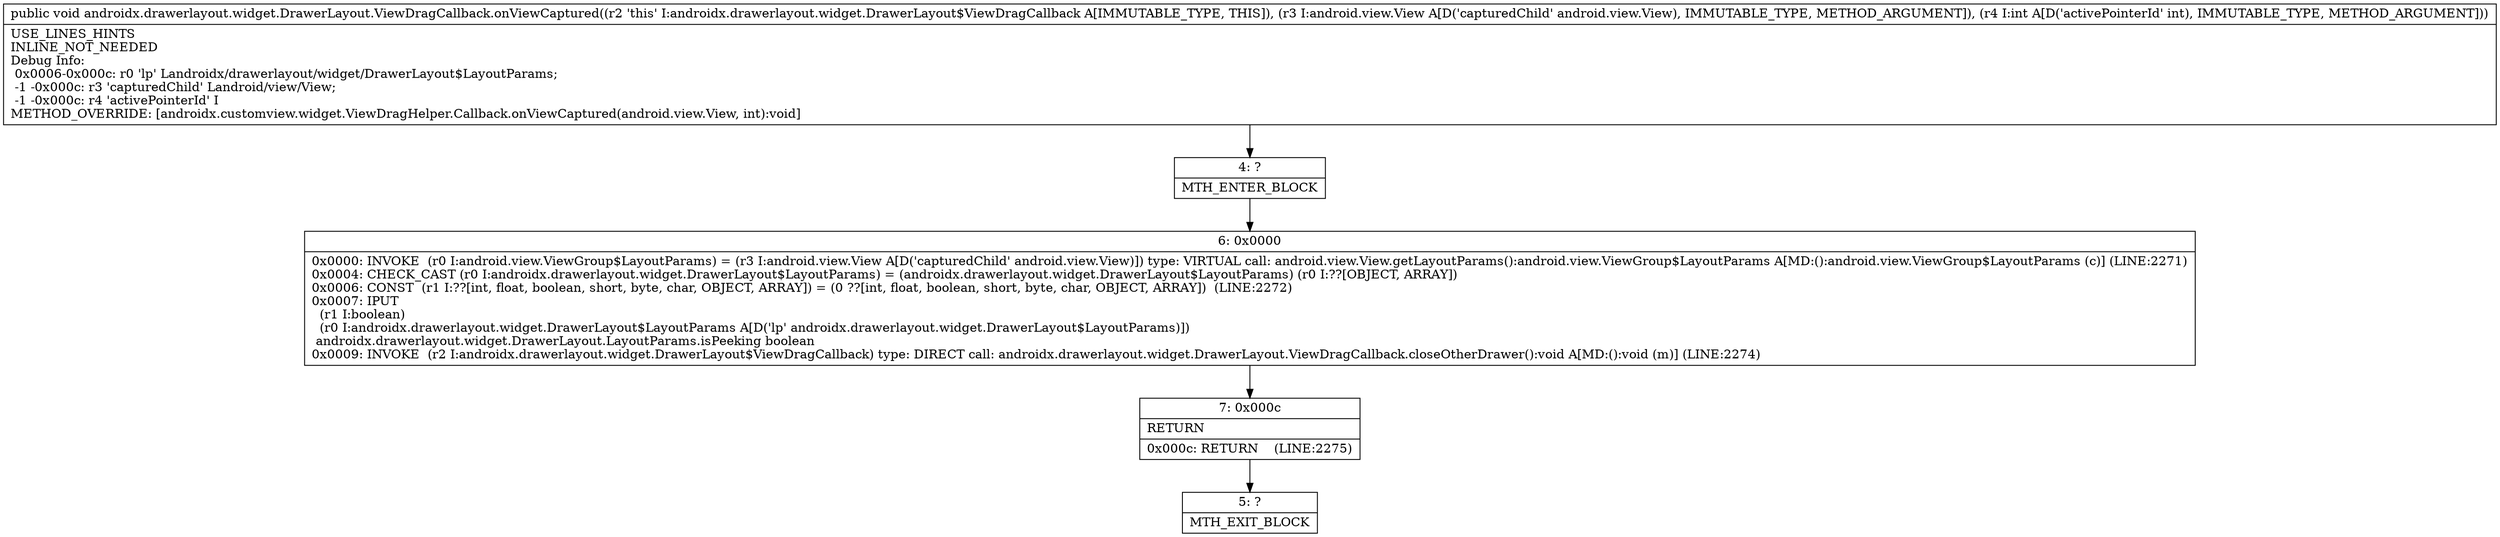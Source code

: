 digraph "CFG forandroidx.drawerlayout.widget.DrawerLayout.ViewDragCallback.onViewCaptured(Landroid\/view\/View;I)V" {
Node_4 [shape=record,label="{4\:\ ?|MTH_ENTER_BLOCK\l}"];
Node_6 [shape=record,label="{6\:\ 0x0000|0x0000: INVOKE  (r0 I:android.view.ViewGroup$LayoutParams) = (r3 I:android.view.View A[D('capturedChild' android.view.View)]) type: VIRTUAL call: android.view.View.getLayoutParams():android.view.ViewGroup$LayoutParams A[MD:():android.view.ViewGroup$LayoutParams (c)] (LINE:2271)\l0x0004: CHECK_CAST (r0 I:androidx.drawerlayout.widget.DrawerLayout$LayoutParams) = (androidx.drawerlayout.widget.DrawerLayout$LayoutParams) (r0 I:??[OBJECT, ARRAY]) \l0x0006: CONST  (r1 I:??[int, float, boolean, short, byte, char, OBJECT, ARRAY]) = (0 ??[int, float, boolean, short, byte, char, OBJECT, ARRAY])  (LINE:2272)\l0x0007: IPUT  \l  (r1 I:boolean)\l  (r0 I:androidx.drawerlayout.widget.DrawerLayout$LayoutParams A[D('lp' androidx.drawerlayout.widget.DrawerLayout$LayoutParams)])\l androidx.drawerlayout.widget.DrawerLayout.LayoutParams.isPeeking boolean \l0x0009: INVOKE  (r2 I:androidx.drawerlayout.widget.DrawerLayout$ViewDragCallback) type: DIRECT call: androidx.drawerlayout.widget.DrawerLayout.ViewDragCallback.closeOtherDrawer():void A[MD:():void (m)] (LINE:2274)\l}"];
Node_7 [shape=record,label="{7\:\ 0x000c|RETURN\l|0x000c: RETURN    (LINE:2275)\l}"];
Node_5 [shape=record,label="{5\:\ ?|MTH_EXIT_BLOCK\l}"];
MethodNode[shape=record,label="{public void androidx.drawerlayout.widget.DrawerLayout.ViewDragCallback.onViewCaptured((r2 'this' I:androidx.drawerlayout.widget.DrawerLayout$ViewDragCallback A[IMMUTABLE_TYPE, THIS]), (r3 I:android.view.View A[D('capturedChild' android.view.View), IMMUTABLE_TYPE, METHOD_ARGUMENT]), (r4 I:int A[D('activePointerId' int), IMMUTABLE_TYPE, METHOD_ARGUMENT]))  | USE_LINES_HINTS\lINLINE_NOT_NEEDED\lDebug Info:\l  0x0006\-0x000c: r0 'lp' Landroidx\/drawerlayout\/widget\/DrawerLayout$LayoutParams;\l  \-1 \-0x000c: r3 'capturedChild' Landroid\/view\/View;\l  \-1 \-0x000c: r4 'activePointerId' I\lMETHOD_OVERRIDE: [androidx.customview.widget.ViewDragHelper.Callback.onViewCaptured(android.view.View, int):void]\l}"];
MethodNode -> Node_4;Node_4 -> Node_6;
Node_6 -> Node_7;
Node_7 -> Node_5;
}

